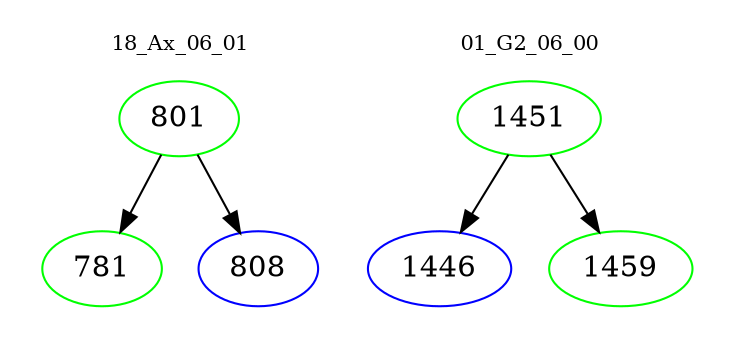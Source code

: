 digraph{
subgraph cluster_0 {
color = white
label = "18_Ax_06_01";
fontsize=10;
T0_801 [label="801", color="green"]
T0_801 -> T0_781 [color="black"]
T0_781 [label="781", color="green"]
T0_801 -> T0_808 [color="black"]
T0_808 [label="808", color="blue"]
}
subgraph cluster_1 {
color = white
label = "01_G2_06_00";
fontsize=10;
T1_1451 [label="1451", color="green"]
T1_1451 -> T1_1446 [color="black"]
T1_1446 [label="1446", color="blue"]
T1_1451 -> T1_1459 [color="black"]
T1_1459 [label="1459", color="green"]
}
}
